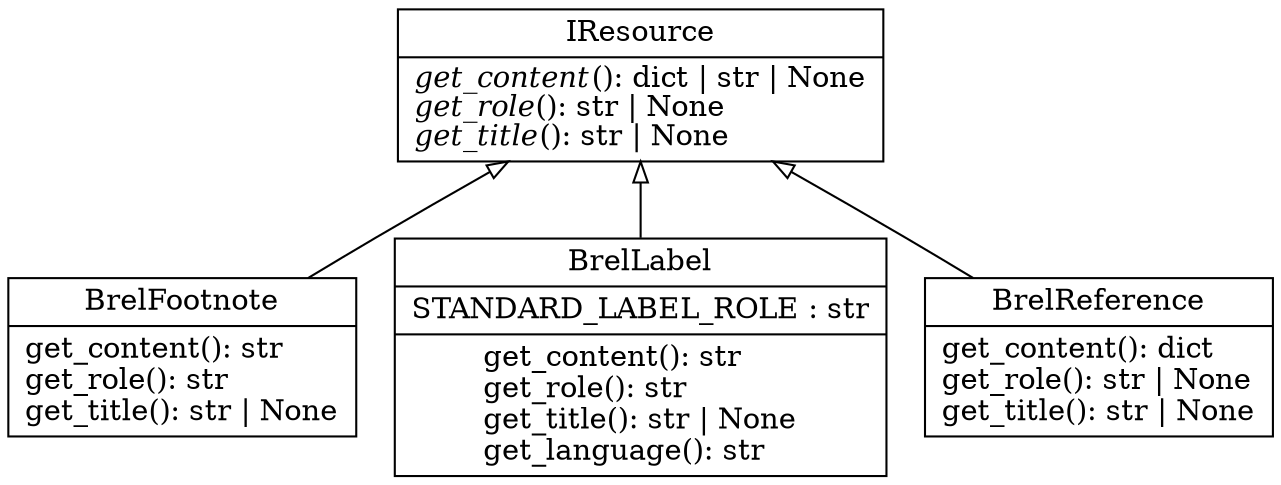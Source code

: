 digraph "classes_brel_resources" {
rankdir=BT
charset="utf-8"
"brel.resource.footnote.BrelFootnote" [color="black", fontcolor="black", label=<{
BrelFootnote
|
get_content(): str<br ALIGN="LEFT"/>
get_role(): str<br ALIGN="LEFT"/>
get_title(): str \| None<br ALIGN="LEFT"/>
}>, shape="record", style="solid"];

"brel.resource.brel_label.BrelLabel" [color="black", fontcolor="black", label=<{
BrelLabel
|
STANDARD_LABEL_ROLE : str<br ALIGN="LEFT"/>
|
get_content(): str<br ALIGN="LEFT"/>
get_role(): str<br ALIGN="LEFT"/>
get_title(): str \| None<br ALIGN="LEFT"/>
get_language(): str<br ALIGN="LEFT"/>
}>, shape="record", style="solid"];

"brel.resource.brel_reference.BrelReference" [color="black", fontcolor="black", label=<{
BrelReference
|
get_content(): dict<br ALIGN="LEFT"/>
get_role(): str \| None<br ALIGN="LEFT"/>
get_title(): str \| None<br ALIGN="LEFT"/>
}>, shape="record", style="solid"];

"brel.resource.i_resource.IResource" [color="black", fontcolor="black", label=<{
IResource
|
<I>get_content</I>(): dict \| str \| None<br ALIGN="LEFT"/>
<I>get_role</I>(): str \| None<br ALIGN="LEFT"/>
<I>get_title</I>(): str \| None<br ALIGN="LEFT"/>
}>, shape="record", style="solid"];

"brel.resource.brel_label.BrelLabel" -> "brel.resource.i_resource.IResource" [arrowhead="empty", arrowtail="none"];
"brel.resource.brel_reference.BrelReference" -> "brel.resource.i_resource.IResource" [arrowhead="empty", arrowtail="none"];
"brel.resource.footnote.BrelFootnote" -> "brel.resource.i_resource.IResource" [arrowhead="empty", arrowtail="none"];
}
